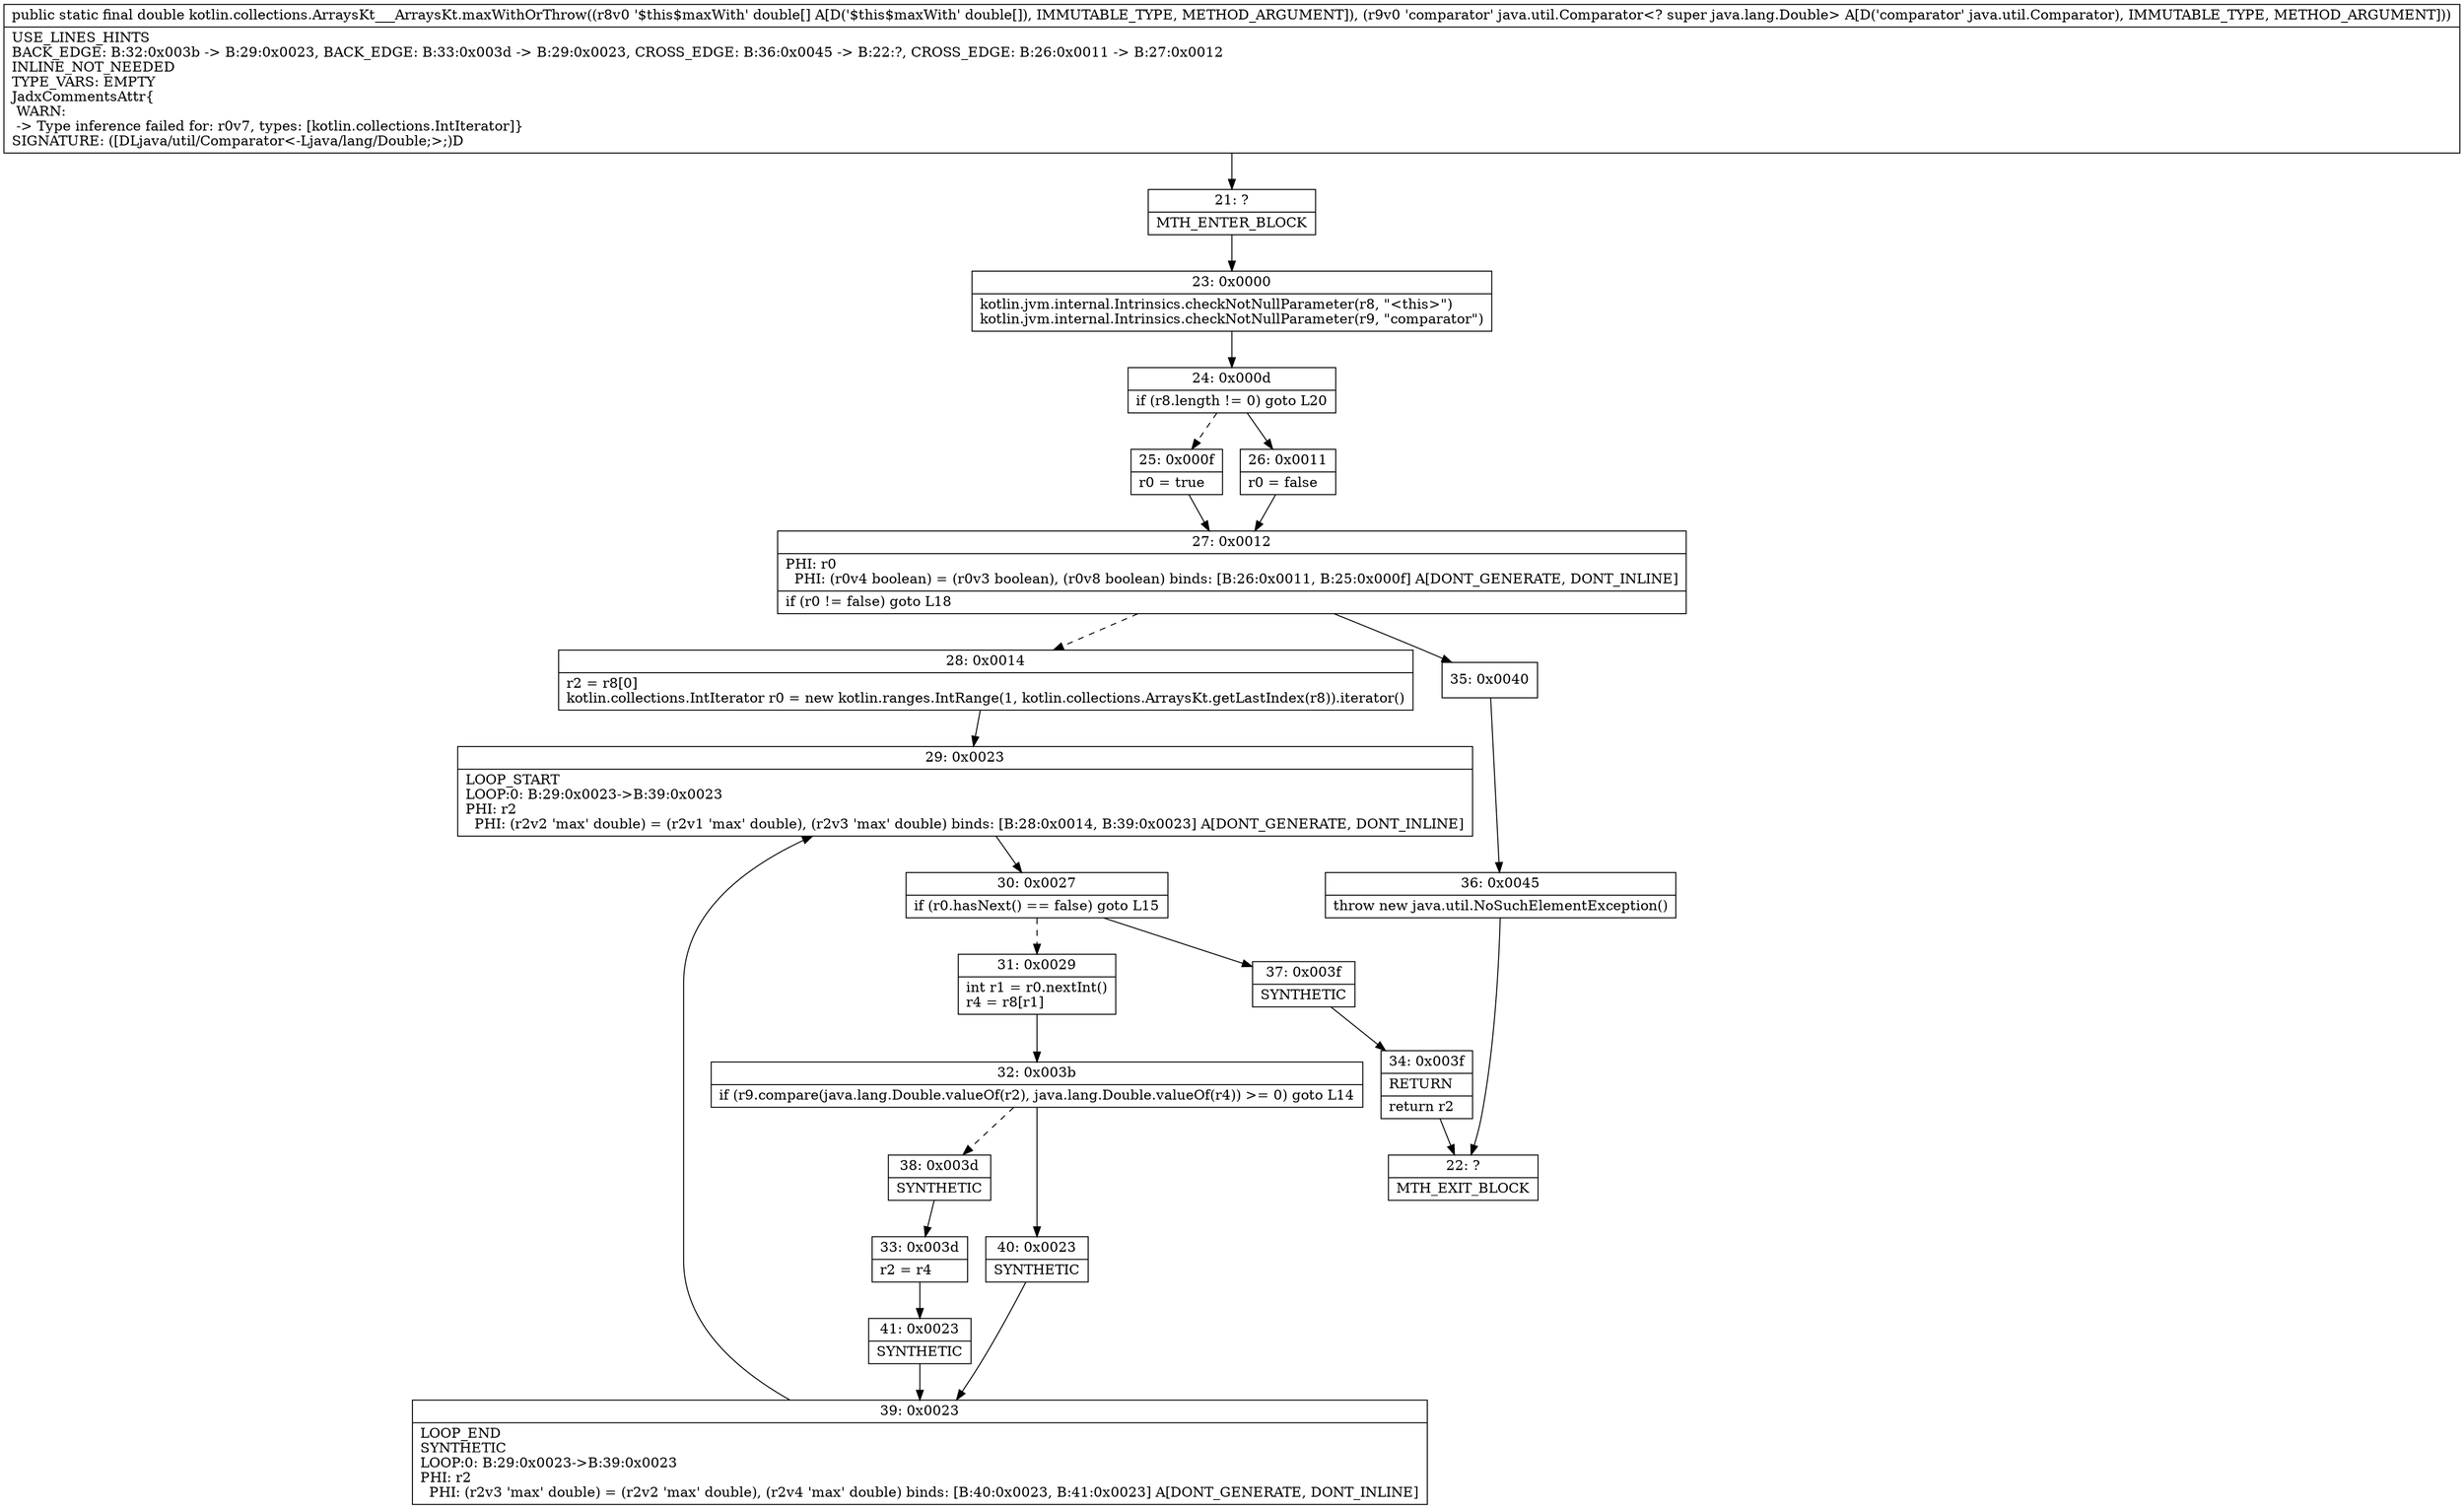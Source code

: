 digraph "CFG forkotlin.collections.ArraysKt___ArraysKt.maxWithOrThrow([DLjava\/util\/Comparator;)D" {
Node_21 [shape=record,label="{21\:\ ?|MTH_ENTER_BLOCK\l}"];
Node_23 [shape=record,label="{23\:\ 0x0000|kotlin.jvm.internal.Intrinsics.checkNotNullParameter(r8, \"\<this\>\")\lkotlin.jvm.internal.Intrinsics.checkNotNullParameter(r9, \"comparator\")\l}"];
Node_24 [shape=record,label="{24\:\ 0x000d|if (r8.length != 0) goto L20\l}"];
Node_25 [shape=record,label="{25\:\ 0x000f|r0 = true\l}"];
Node_27 [shape=record,label="{27\:\ 0x0012|PHI: r0 \l  PHI: (r0v4 boolean) = (r0v3 boolean), (r0v8 boolean) binds: [B:26:0x0011, B:25:0x000f] A[DONT_GENERATE, DONT_INLINE]\l|if (r0 != false) goto L18\l}"];
Node_28 [shape=record,label="{28\:\ 0x0014|r2 = r8[0]\lkotlin.collections.IntIterator r0 = new kotlin.ranges.IntRange(1, kotlin.collections.ArraysKt.getLastIndex(r8)).iterator()\l}"];
Node_29 [shape=record,label="{29\:\ 0x0023|LOOP_START\lLOOP:0: B:29:0x0023\-\>B:39:0x0023\lPHI: r2 \l  PHI: (r2v2 'max' double) = (r2v1 'max' double), (r2v3 'max' double) binds: [B:28:0x0014, B:39:0x0023] A[DONT_GENERATE, DONT_INLINE]\l}"];
Node_30 [shape=record,label="{30\:\ 0x0027|if (r0.hasNext() == false) goto L15\l}"];
Node_31 [shape=record,label="{31\:\ 0x0029|int r1 = r0.nextInt()\lr4 = r8[r1]\l}"];
Node_32 [shape=record,label="{32\:\ 0x003b|if (r9.compare(java.lang.Double.valueOf(r2), java.lang.Double.valueOf(r4)) \>= 0) goto L14\l}"];
Node_38 [shape=record,label="{38\:\ 0x003d|SYNTHETIC\l}"];
Node_33 [shape=record,label="{33\:\ 0x003d|r2 = r4\l}"];
Node_41 [shape=record,label="{41\:\ 0x0023|SYNTHETIC\l}"];
Node_39 [shape=record,label="{39\:\ 0x0023|LOOP_END\lSYNTHETIC\lLOOP:0: B:29:0x0023\-\>B:39:0x0023\lPHI: r2 \l  PHI: (r2v3 'max' double) = (r2v2 'max' double), (r2v4 'max' double) binds: [B:40:0x0023, B:41:0x0023] A[DONT_GENERATE, DONT_INLINE]\l}"];
Node_40 [shape=record,label="{40\:\ 0x0023|SYNTHETIC\l}"];
Node_37 [shape=record,label="{37\:\ 0x003f|SYNTHETIC\l}"];
Node_34 [shape=record,label="{34\:\ 0x003f|RETURN\l|return r2\l}"];
Node_22 [shape=record,label="{22\:\ ?|MTH_EXIT_BLOCK\l}"];
Node_35 [shape=record,label="{35\:\ 0x0040}"];
Node_36 [shape=record,label="{36\:\ 0x0045|throw new java.util.NoSuchElementException()\l}"];
Node_26 [shape=record,label="{26\:\ 0x0011|r0 = false\l}"];
MethodNode[shape=record,label="{public static final double kotlin.collections.ArraysKt___ArraysKt.maxWithOrThrow((r8v0 '$this$maxWith' double[] A[D('$this$maxWith' double[]), IMMUTABLE_TYPE, METHOD_ARGUMENT]), (r9v0 'comparator' java.util.Comparator\<? super java.lang.Double\> A[D('comparator' java.util.Comparator), IMMUTABLE_TYPE, METHOD_ARGUMENT]))  | USE_LINES_HINTS\lBACK_EDGE: B:32:0x003b \-\> B:29:0x0023, BACK_EDGE: B:33:0x003d \-\> B:29:0x0023, CROSS_EDGE: B:36:0x0045 \-\> B:22:?, CROSS_EDGE: B:26:0x0011 \-\> B:27:0x0012\lINLINE_NOT_NEEDED\lTYPE_VARS: EMPTY\lJadxCommentsAttr\{\l WARN: \l \-\> Type inference failed for: r0v7, types: [kotlin.collections.IntIterator]\}\lSIGNATURE: ([DLjava\/util\/Comparator\<\-Ljava\/lang\/Double;\>;)D\l}"];
MethodNode -> Node_21;Node_21 -> Node_23;
Node_23 -> Node_24;
Node_24 -> Node_25[style=dashed];
Node_24 -> Node_26;
Node_25 -> Node_27;
Node_27 -> Node_28[style=dashed];
Node_27 -> Node_35;
Node_28 -> Node_29;
Node_29 -> Node_30;
Node_30 -> Node_31[style=dashed];
Node_30 -> Node_37;
Node_31 -> Node_32;
Node_32 -> Node_38[style=dashed];
Node_32 -> Node_40;
Node_38 -> Node_33;
Node_33 -> Node_41;
Node_41 -> Node_39;
Node_39 -> Node_29;
Node_40 -> Node_39;
Node_37 -> Node_34;
Node_34 -> Node_22;
Node_35 -> Node_36;
Node_36 -> Node_22;
Node_26 -> Node_27;
}

